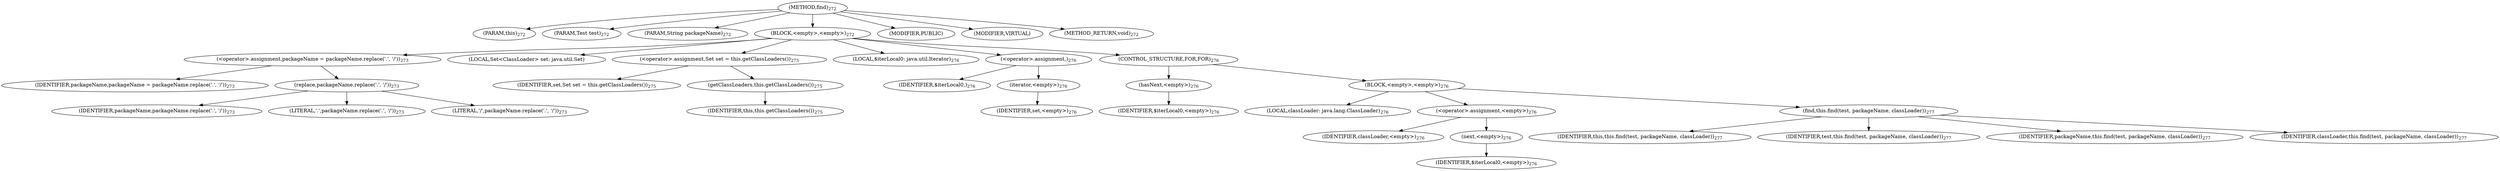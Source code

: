 digraph "find" {  
"426" [label = <(METHOD,find)<SUB>272</SUB>> ]
"48" [label = <(PARAM,this)<SUB>272</SUB>> ]
"427" [label = <(PARAM,Test test)<SUB>272</SUB>> ]
"428" [label = <(PARAM,String packageName)<SUB>272</SUB>> ]
"429" [label = <(BLOCK,&lt;empty&gt;,&lt;empty&gt;)<SUB>272</SUB>> ]
"430" [label = <(&lt;operator&gt;.assignment,packageName = packageName.replace('.', '/'))<SUB>273</SUB>> ]
"431" [label = <(IDENTIFIER,packageName,packageName = packageName.replace('.', '/'))<SUB>273</SUB>> ]
"432" [label = <(replace,packageName.replace('.', '/'))<SUB>273</SUB>> ]
"433" [label = <(IDENTIFIER,packageName,packageName.replace('.', '/'))<SUB>273</SUB>> ]
"434" [label = <(LITERAL,'.',packageName.replace('.', '/'))<SUB>273</SUB>> ]
"435" [label = <(LITERAL,'/',packageName.replace('.', '/'))<SUB>273</SUB>> ]
"436" [label = <(LOCAL,Set&lt;ClassLoader&gt; set: java.util.Set)> ]
"437" [label = <(&lt;operator&gt;.assignment,Set set = this.getClassLoaders())<SUB>275</SUB>> ]
"438" [label = <(IDENTIFIER,set,Set set = this.getClassLoaders())<SUB>275</SUB>> ]
"439" [label = <(getClassLoaders,this.getClassLoaders())<SUB>275</SUB>> ]
"47" [label = <(IDENTIFIER,this,this.getClassLoaders())<SUB>275</SUB>> ]
"440" [label = <(LOCAL,$iterLocal0: java.util.Iterator)<SUB>276</SUB>> ]
"441" [label = <(&lt;operator&gt;.assignment,)<SUB>276</SUB>> ]
"442" [label = <(IDENTIFIER,$iterLocal0,)<SUB>276</SUB>> ]
"443" [label = <(iterator,&lt;empty&gt;)<SUB>276</SUB>> ]
"444" [label = <(IDENTIFIER,set,&lt;empty&gt;)<SUB>276</SUB>> ]
"445" [label = <(CONTROL_STRUCTURE,FOR,FOR)<SUB>276</SUB>> ]
"446" [label = <(hasNext,&lt;empty&gt;)<SUB>276</SUB>> ]
"447" [label = <(IDENTIFIER,$iterLocal0,&lt;empty&gt;)<SUB>276</SUB>> ]
"448" [label = <(BLOCK,&lt;empty&gt;,&lt;empty&gt;)<SUB>276</SUB>> ]
"449" [label = <(LOCAL,classLoader: java.lang.ClassLoader)<SUB>276</SUB>> ]
"450" [label = <(&lt;operator&gt;.assignment,&lt;empty&gt;)<SUB>276</SUB>> ]
"451" [label = <(IDENTIFIER,classLoader,&lt;empty&gt;)<SUB>276</SUB>> ]
"452" [label = <(next,&lt;empty&gt;)<SUB>276</SUB>> ]
"453" [label = <(IDENTIFIER,$iterLocal0,&lt;empty&gt;)<SUB>276</SUB>> ]
"454" [label = <(find,this.find(test, packageName, classLoader))<SUB>277</SUB>> ]
"49" [label = <(IDENTIFIER,this,this.find(test, packageName, classLoader))<SUB>277</SUB>> ]
"455" [label = <(IDENTIFIER,test,this.find(test, packageName, classLoader))<SUB>277</SUB>> ]
"456" [label = <(IDENTIFIER,packageName,this.find(test, packageName, classLoader))<SUB>277</SUB>> ]
"457" [label = <(IDENTIFIER,classLoader,this.find(test, packageName, classLoader))<SUB>277</SUB>> ]
"458" [label = <(MODIFIER,PUBLIC)> ]
"459" [label = <(MODIFIER,VIRTUAL)> ]
"460" [label = <(METHOD_RETURN,void)<SUB>272</SUB>> ]
  "426" -> "48" 
  "426" -> "427" 
  "426" -> "428" 
  "426" -> "429" 
  "426" -> "458" 
  "426" -> "459" 
  "426" -> "460" 
  "429" -> "430" 
  "429" -> "436" 
  "429" -> "437" 
  "429" -> "440" 
  "429" -> "441" 
  "429" -> "445" 
  "430" -> "431" 
  "430" -> "432" 
  "432" -> "433" 
  "432" -> "434" 
  "432" -> "435" 
  "437" -> "438" 
  "437" -> "439" 
  "439" -> "47" 
  "441" -> "442" 
  "441" -> "443" 
  "443" -> "444" 
  "445" -> "446" 
  "445" -> "448" 
  "446" -> "447" 
  "448" -> "449" 
  "448" -> "450" 
  "448" -> "454" 
  "450" -> "451" 
  "450" -> "452" 
  "452" -> "453" 
  "454" -> "49" 
  "454" -> "455" 
  "454" -> "456" 
  "454" -> "457" 
}
